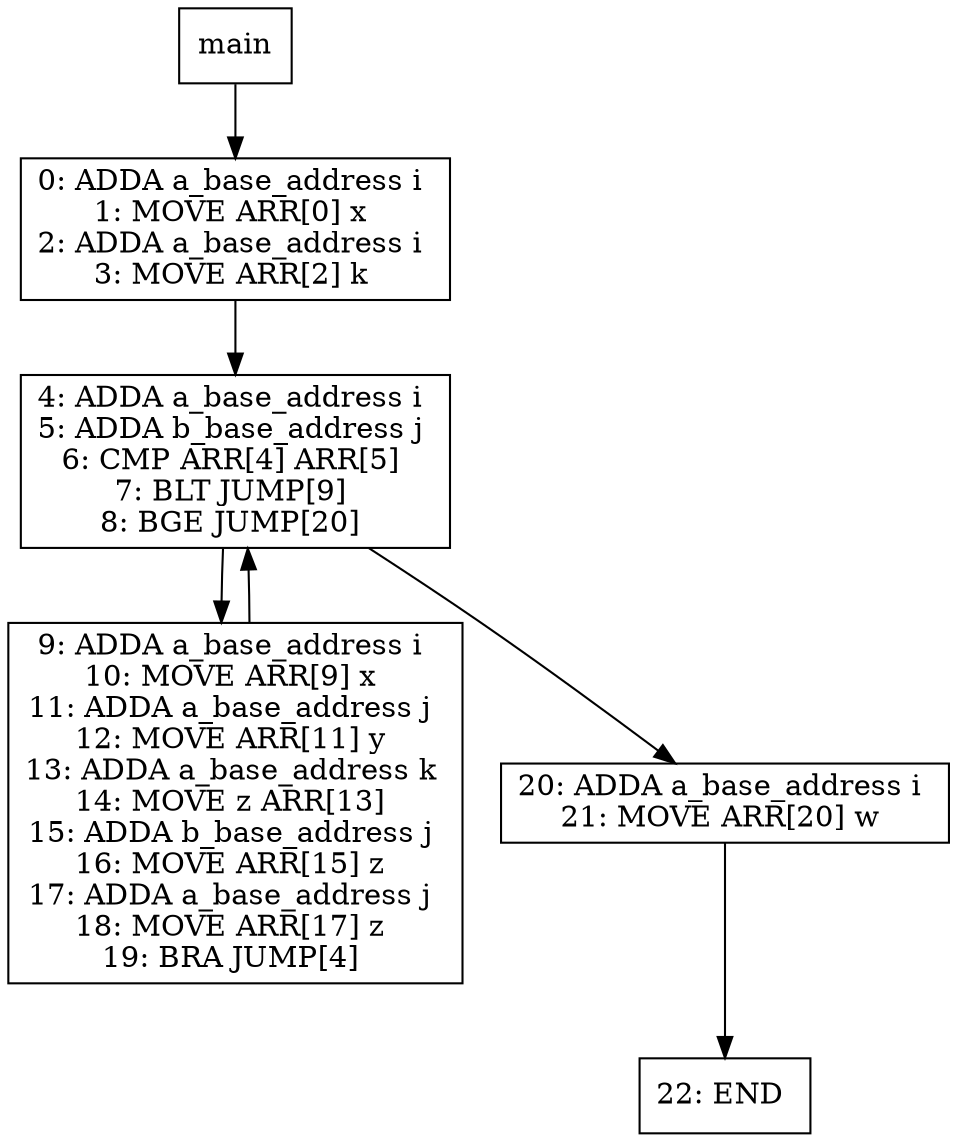 digraph test026 {
node [shape=box]
478[label="main"]
478 -> 481
481[label="0: ADDA a_base_address i 
1: MOVE ARR[0] x 
2: ADDA a_base_address i 
3: MOVE ARR[2] k 
"]
481 -> 483
483[label="4: ADDA a_base_address i 
5: ADDA b_base_address j 
6: CMP ARR[4] ARR[5] 
7: BLT JUMP[9] 
8: BGE JUMP[20] 
"]
483 -> 485
485[label="9: ADDA a_base_address i 
10: MOVE ARR[9] x 
11: ADDA a_base_address j 
12: MOVE ARR[11] y 
13: ADDA a_base_address k 
14: MOVE z ARR[13] 
15: ADDA b_base_address j 
16: MOVE ARR[15] z 
17: ADDA a_base_address j 
18: MOVE ARR[17] z 
19: BRA JUMP[4] 
"]
485 -> 483
483 -> 484
484[label="20: ADDA a_base_address i 
21: MOVE ARR[20] w 
"]
484 -> 491
491[label="22: END 
"]
}
